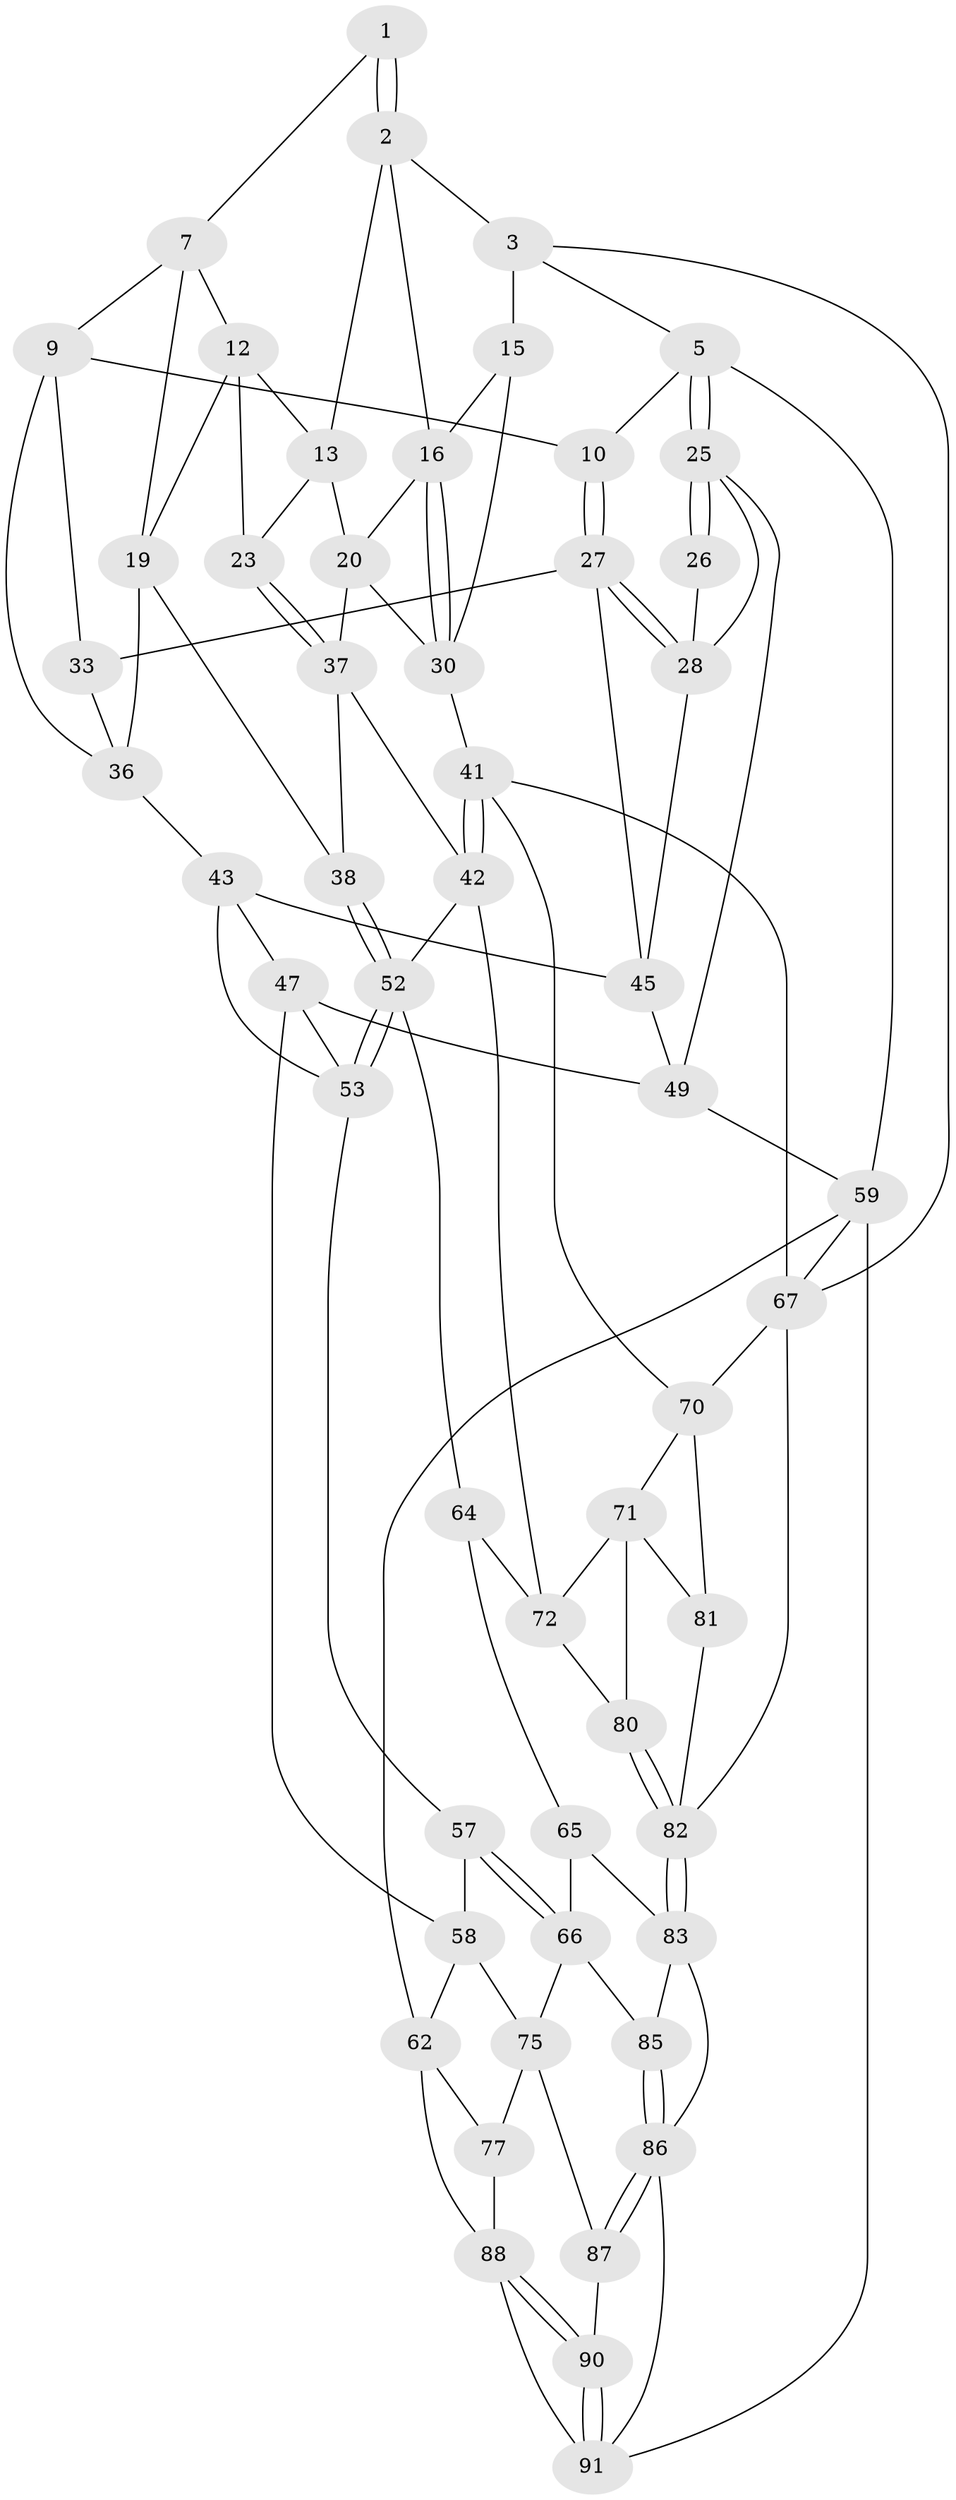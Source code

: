 // Generated by graph-tools (version 1.1) at 2025/24/03/03/25 07:24:33]
// undirected, 54 vertices, 117 edges
graph export_dot {
graph [start="1"]
  node [color=gray90,style=filled];
  1 [pos="+0.44336562972643734+0"];
  2 [pos="+0.9791946818547633+0",super="+14"];
  3 [pos="+1+0",super="+4"];
  5 [pos="+0+0",super="+6"];
  7 [pos="+0.44436848057839073+0.04133675540885527",super="+8"];
  9 [pos="+0.2848567539945897+0.16464377405867778",super="+32"];
  10 [pos="+0.2676840206189069+0.1560000906903373",super="+11"];
  12 [pos="+0.5412632612865639+0.1193063026712374",super="+18"];
  13 [pos="+0.7480574785331727+0.057933230230113875",super="+22"];
  15 [pos="+0.9350831467722833+0.19847054572070466",super="+24"];
  16 [pos="+0.923270113762998+0.24221138378574605",super="+17"];
  19 [pos="+0.43491541224591357+0.3116127081294475",super="+35"];
  20 [pos="+0.8127452134795197+0.31986523941320394",super="+21"];
  23 [pos="+0.5845625428045037+0.2822824131365825"];
  25 [pos="+0+0",super="+50"];
  26 [pos="+0.12177697390072423+0.10994172585461756"];
  27 [pos="+0.055900668947823653+0.32842037203694624",super="+34"];
  28 [pos="+0.03400382968251673+0.32937916513435417",super="+29"];
  30 [pos="+0.9339459754631582+0.3103940929249584",super="+31"];
  33 [pos="+0.192683955995859+0.3491470554853673"];
  36 [pos="+0.356417442665118+0.4272901363735046",super="+40"];
  37 [pos="+0.6024371324569677+0.4304357650377956",super="+39"];
  38 [pos="+0.5489075330872476+0.46104056099980306"];
  41 [pos="+1+0.5634397710896782",super="+69"];
  42 [pos="+0.7813739507124545+0.5302888906704375",super="+55"];
  43 [pos="+0.33558583995825597+0.46356771595209184",super="+44"];
  45 [pos="+0.175748398661228+0.4373870750363583",super="+46"];
  47 [pos="+0.2111955403167851+0.5653534979865074",super="+48"];
  49 [pos="+0.12352122481611656+0.5107829561838408",super="+51"];
  52 [pos="+0.5284893470535569+0.6126021812883419",super="+56"];
  53 [pos="+0.38777349603326944+0.5454994139596243",super="+54"];
  57 [pos="+0.3392974220284975+0.6425924039076695"];
  58 [pos="+0.18449702970164739+0.6674766326691461",super="+61"];
  59 [pos="+0+0.7617204199137672",super="+60"];
  62 [pos="+0.11929167328045741+0.7086638234335114",super="+63"];
  64 [pos="+0.5091076967372618+0.7404090452021416"];
  65 [pos="+0.4934028265311532+0.7496661129704826"];
  66 [pos="+0.4008459310216734+0.7745459444182434",super="+74"];
  67 [pos="+1+1",super="+68"];
  70 [pos="+0.922006647122926+0.7641538785806464",super="+78"];
  71 [pos="+0.876364734971783+0.7826192228142578",super="+79"];
  72 [pos="+0.7561869448663394+0.7065541932570109",super="+73"];
  75 [pos="+0.33936716980150666+0.8146250286613046",super="+76"];
  77 [pos="+0.23370097344351767+0.8757624460180822"];
  80 [pos="+0.6773020782468024+0.932177194003317"];
  81 [pos="+0.894661457741828+0.9274416022219663"];
  82 [pos="+0.6152562289961837+1",super="+92"];
  83 [pos="+0.6124916879652745+1",super="+84"];
  85 [pos="+0.4252714983565518+0.9040818675185847"];
  86 [pos="+0.3606867638400406+1",super="+94"];
  87 [pos="+0.30453000269916514+0.8839347215666319"];
  88 [pos="+0.1791374877571058+0.8933339511952257",super="+89"];
  90 [pos="+0.21388142383445335+0.9856862543480269"];
  91 [pos="+0.1564591241901599+1",super="+93"];
  1 -- 2;
  1 -- 2;
  1 -- 7;
  2 -- 3;
  2 -- 13;
  2 -- 16;
  3 -- 15 [weight=2];
  3 -- 67;
  3 -- 5;
  5 -- 25;
  5 -- 25;
  5 -- 59;
  5 -- 10;
  7 -- 12;
  7 -- 9;
  7 -- 19;
  9 -- 10;
  9 -- 36;
  9 -- 33;
  10 -- 27;
  10 -- 27;
  12 -- 13;
  12 -- 19;
  12 -- 23;
  13 -- 23;
  13 -- 20;
  15 -- 16;
  15 -- 30;
  16 -- 30;
  16 -- 30;
  16 -- 20;
  19 -- 36;
  19 -- 38;
  20 -- 30;
  20 -- 37;
  23 -- 37;
  23 -- 37;
  25 -- 26;
  25 -- 26;
  25 -- 28;
  25 -- 49;
  26 -- 28;
  27 -- 28;
  27 -- 28;
  27 -- 33;
  27 -- 45;
  28 -- 45;
  30 -- 41;
  33 -- 36;
  36 -- 43;
  37 -- 38;
  37 -- 42;
  38 -- 52;
  38 -- 52;
  41 -- 42;
  41 -- 42;
  41 -- 70;
  41 -- 67;
  42 -- 72;
  42 -- 52;
  43 -- 53;
  43 -- 45;
  43 -- 47;
  45 -- 49;
  47 -- 49;
  47 -- 58;
  47 -- 53;
  49 -- 59;
  52 -- 53;
  52 -- 53;
  52 -- 64;
  53 -- 57;
  57 -- 58;
  57 -- 66;
  57 -- 66;
  58 -- 75;
  58 -- 62;
  59 -- 67;
  59 -- 62;
  59 -- 91;
  62 -- 77;
  62 -- 88;
  64 -- 65;
  64 -- 72;
  65 -- 66;
  65 -- 83;
  66 -- 75;
  66 -- 85;
  67 -- 82;
  67 -- 70;
  70 -- 71;
  70 -- 81;
  71 -- 72;
  71 -- 80;
  71 -- 81;
  72 -- 80;
  75 -- 77;
  75 -- 87;
  77 -- 88;
  80 -- 82;
  80 -- 82;
  81 -- 82;
  82 -- 83;
  82 -- 83;
  83 -- 85;
  83 -- 86;
  85 -- 86;
  85 -- 86;
  86 -- 87;
  86 -- 87;
  86 -- 91;
  87 -- 90;
  88 -- 90;
  88 -- 90;
  88 -- 91;
  90 -- 91;
  90 -- 91;
}
